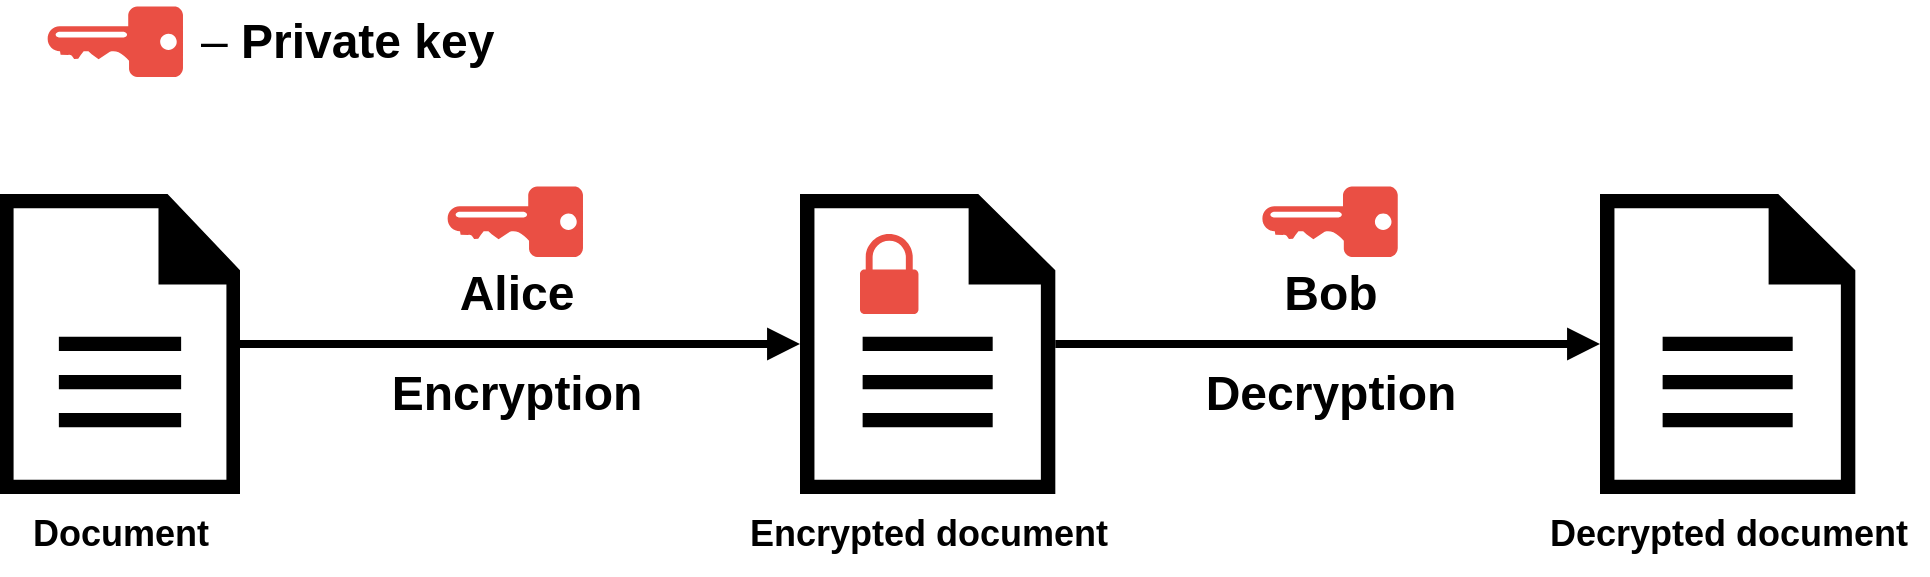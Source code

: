 <mxfile version="20.3.0" type="device"><diagram id="DidsFl4eXuDHd2FynarV" name="Page-1"><mxGraphModel dx="1422" dy="873" grid="1" gridSize="10" guides="1" tooltips="1" connect="1" arrows="1" fold="1" page="1" pageScale="1" pageWidth="2339" pageHeight="3300" math="0" shadow="0"><root><mxCell id="0"/><mxCell id="1" parent="0"/><mxCell id="zzGu4fYW0NQX0OKSEff--3" value="" style="pointerEvents=1;shadow=0;dashed=0;html=1;strokeColor=none;labelPosition=center;verticalLabelPosition=bottom;verticalAlign=top;outlineConnect=0;align=center;shape=mxgraph.office.concepts.document;fillColor=#000000;" parent="1" vertex="1"><mxGeometry x="800" y="730" width="127.66" height="150" as="geometry"/></mxCell><mxCell id="zzGu4fYW0NQX0OKSEff--2" value="" style="pointerEvents=1;shadow=0;dashed=0;html=1;strokeColor=none;labelPosition=center;verticalLabelPosition=bottom;verticalAlign=top;outlineConnect=0;align=center;shape=mxgraph.office.security.lock_protected;fillColor=#EA4F44;" parent="1" vertex="1"><mxGeometry x="830" y="750" width="29.23" height="40" as="geometry"/></mxCell><mxCell id="zzGu4fYW0NQX0OKSEff--10" style="edgeStyle=orthogonalEdgeStyle;rounded=0;orthogonalLoop=1;jettySize=auto;html=1;strokeColor=#000000;strokeWidth=4;endArrow=block;endFill=1;" parent="1" source="zzGu4fYW0NQX0OKSEff--3" target="zzGu4fYW0NQX0OKSEff--4" edge="1"><mxGeometry relative="1" as="geometry"/></mxCell><mxCell id="zzGu4fYW0NQX0OKSEff--4" value="" style="pointerEvents=1;shadow=0;dashed=0;html=1;strokeColor=none;fillColor=#000000;labelPosition=center;verticalLabelPosition=bottom;verticalAlign=top;outlineConnect=0;align=center;shape=mxgraph.office.concepts.document;" parent="1" vertex="1"><mxGeometry x="1200" y="730" width="127.66" height="150" as="geometry"/></mxCell><mxCell id="zzGu4fYW0NQX0OKSEff--9" style="edgeStyle=orthogonalEdgeStyle;rounded=0;orthogonalLoop=1;jettySize=auto;html=1;strokeWidth=4;strokeColor=#000000;endArrow=block;endFill=1;" parent="1" source="zzGu4fYW0NQX0OKSEff--5" target="zzGu4fYW0NQX0OKSEff--3" edge="1"><mxGeometry relative="1" as="geometry"/></mxCell><mxCell id="zzGu4fYW0NQX0OKSEff--5" value="" style="pointerEvents=1;shadow=0;dashed=0;html=1;strokeColor=none;fillColor=#000000;labelPosition=center;verticalLabelPosition=bottom;verticalAlign=top;outlineConnect=0;align=center;shape=mxgraph.office.concepts.document;" parent="1" vertex="1"><mxGeometry x="400" y="730" width="120" height="150" as="geometry"/></mxCell><mxCell id="zzGu4fYW0NQX0OKSEff--11" value="" style="aspect=fixed;pointerEvents=1;shadow=0;dashed=0;html=1;strokeColor=none;labelPosition=center;verticalLabelPosition=bottom;verticalAlign=top;align=center;shape=mxgraph.mscae.enterprise.key_permissions;rotation=90;fillColor=#EA4F44;" parent="1" vertex="1"><mxGeometry x="640" y="710" width="35.23" height="67.75" as="geometry"/></mxCell><mxCell id="zzGu4fYW0NQX0OKSEff--13" value="&lt;div&gt;&lt;font size=&quot;1&quot;&gt;&lt;b style=&quot;font-size: 24px;&quot;&gt;Alice&lt;/b&gt;&lt;/font&gt;&lt;/div&gt;" style="text;html=1;align=center;verticalAlign=middle;resizable=0;points=[];autosize=1;strokeWidth=1;" parent="1" vertex="1"><mxGeometry x="617.62" y="760" width="80" height="40" as="geometry"/></mxCell><mxCell id="zzGu4fYW0NQX0OKSEff--16" value="&lt;b&gt;&lt;font style=&quot;font-size: 24px&quot;&gt;Encryption&lt;br&gt;&lt;/font&gt;&lt;/b&gt;" style="text;html=1;align=center;verticalAlign=middle;resizable=0;points=[];autosize=1;" parent="1" vertex="1"><mxGeometry x="582.62" y="810" width="150" height="40" as="geometry"/></mxCell><mxCell id="zzGu4fYW0NQX0OKSEff--17" value="" style="aspect=fixed;pointerEvents=1;shadow=0;dashed=0;html=1;strokeColor=none;labelPosition=center;verticalLabelPosition=bottom;verticalAlign=top;align=center;shape=mxgraph.mscae.enterprise.key_permissions;rotation=90;fillColor=#EA4F44;" parent="1" vertex="1"><mxGeometry x="1047.38" y="710" width="35.23" height="67.75" as="geometry"/></mxCell><mxCell id="zzGu4fYW0NQX0OKSEff--18" value="&lt;font size=&quot;1&quot;&gt;&lt;b style=&quot;font-size: 24px;&quot;&gt;Bob&lt;/b&gt;&lt;/font&gt;" style="text;html=1;align=center;verticalAlign=middle;resizable=0;points=[];autosize=1;strokeWidth=1;" parent="1" vertex="1"><mxGeometry x="1030" y="760" width="70" height="40" as="geometry"/></mxCell><mxCell id="zzGu4fYW0NQX0OKSEff--19" value="&lt;b&gt;&lt;font style=&quot;font-size: 24px&quot;&gt;Decryption&lt;br&gt;&lt;/font&gt;&lt;/b&gt;" style="text;html=1;align=center;verticalAlign=middle;resizable=0;points=[];autosize=1;" parent="1" vertex="1"><mxGeometry x="990" y="810" width="150" height="40" as="geometry"/></mxCell><mxCell id="zzGu4fYW0NQX0OKSEff--22" value="" style="aspect=fixed;pointerEvents=1;shadow=0;dashed=0;html=1;strokeColor=none;labelPosition=center;verticalLabelPosition=bottom;verticalAlign=top;align=center;shape=mxgraph.mscae.enterprise.key_permissions;rotation=90;fillColor=#EA4F44;" parent="1" vertex="1"><mxGeometry x="440.0" y="620.01" width="35.23" height="67.75" as="geometry"/></mxCell><mxCell id="zzGu4fYW0NQX0OKSEff--23" value="&lt;span style=&quot;font-size: 24px;&quot;&gt;&lt;b style=&quot;&quot;&gt;&amp;nbsp;&lt;/b&gt;&lt;/span&gt;&lt;span style=&quot;left: 210.055px; top: 904.195px; font-family: sans-serif; transform: scaleX(0.969);&quot;&gt;&lt;font style=&quot;font-size: 24px&quot;&gt;–&lt;/font&gt;&lt;/span&gt;&lt;span style=&quot;font-size: 24px;&quot;&gt;&lt;b style=&quot;&quot;&gt; Private key&lt;br&gt;&lt;/b&gt;&lt;/span&gt;" style="text;html=1;align=center;verticalAlign=middle;resizable=0;points=[];autosize=1;strokeWidth=1;" parent="1" vertex="1"><mxGeometry x="480.23" y="633.88" width="180" height="40" as="geometry"/></mxCell><mxCell id="zzGu4fYW0NQX0OKSEff--25" value="&lt;div&gt;&lt;b&gt;&lt;font style=&quot;font-size: 18px;&quot;&gt;Document&lt;/font&gt;&lt;/b&gt;&lt;/div&gt;" style="text;html=1;align=center;verticalAlign=middle;resizable=0;points=[];autosize=1;" parent="1" vertex="1"><mxGeometry x="405" y="880" width="110" height="40" as="geometry"/></mxCell><mxCell id="zzGu4fYW0NQX0OKSEff--26" value="&lt;b&gt;&lt;font style=&quot;font-size: 18px;&quot;&gt;Decrypted document&lt;/font&gt;&lt;br&gt;&lt;/b&gt;" style="text;html=1;align=center;verticalAlign=middle;resizable=0;points=[];autosize=1;" parent="1" vertex="1"><mxGeometry x="1163.83" y="880" width="200" height="40" as="geometry"/></mxCell><mxCell id="zzGu4fYW0NQX0OKSEff--28" value="&lt;b&gt;&lt;span style=&quot;font-size: 18px;&quot;&gt;Encrypted document&lt;/span&gt;&lt;br&gt;&lt;/b&gt;" style="text;html=1;align=center;verticalAlign=middle;resizable=0;points=[];autosize=1;" parent="1" vertex="1"><mxGeometry x="763.83" y="880" width="200" height="40" as="geometry"/></mxCell></root></mxGraphModel></diagram></mxfile>